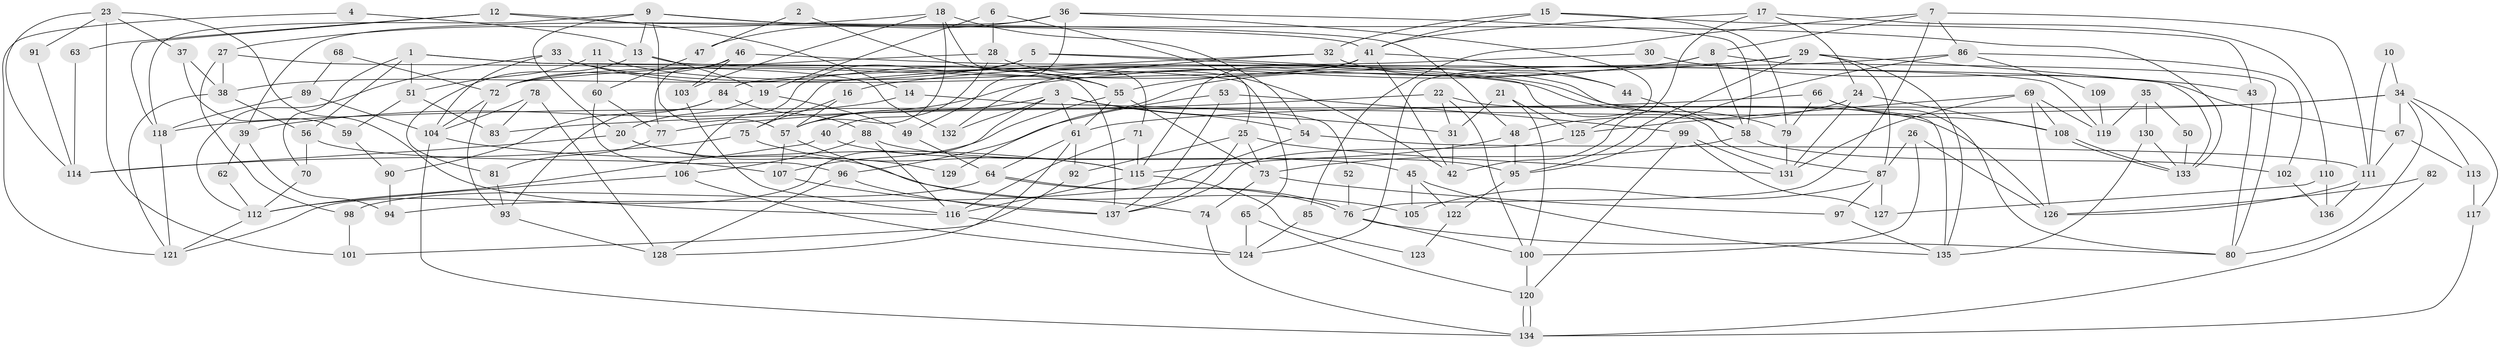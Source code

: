 // Generated by graph-tools (version 1.1) at 2025/02/03/09/25 03:02:10]
// undirected, 137 vertices, 274 edges
graph export_dot {
graph [start="1"]
  node [color=gray90,style=filled];
  1;
  2;
  3;
  4;
  5;
  6;
  7;
  8;
  9;
  10;
  11;
  12;
  13;
  14;
  15;
  16;
  17;
  18;
  19;
  20;
  21;
  22;
  23;
  24;
  25;
  26;
  27;
  28;
  29;
  30;
  31;
  32;
  33;
  34;
  35;
  36;
  37;
  38;
  39;
  40;
  41;
  42;
  43;
  44;
  45;
  46;
  47;
  48;
  49;
  50;
  51;
  52;
  53;
  54;
  55;
  56;
  57;
  58;
  59;
  60;
  61;
  62;
  63;
  64;
  65;
  66;
  67;
  68;
  69;
  70;
  71;
  72;
  73;
  74;
  75;
  76;
  77;
  78;
  79;
  80;
  81;
  82;
  83;
  84;
  85;
  86;
  87;
  88;
  89;
  90;
  91;
  92;
  93;
  94;
  95;
  96;
  97;
  98;
  99;
  100;
  101;
  102;
  103;
  104;
  105;
  106;
  107;
  108;
  109;
  110;
  111;
  112;
  113;
  114;
  115;
  116;
  117;
  118;
  119;
  120;
  121;
  122;
  123;
  124;
  125;
  126;
  127;
  128;
  129;
  130;
  131;
  132;
  133;
  134;
  135;
  136;
  137;
  1 -- 137;
  1 -- 56;
  1 -- 51;
  1 -- 65;
  1 -- 70;
  2 -- 47;
  2 -- 55;
  3 -- 132;
  3 -- 31;
  3 -- 54;
  3 -- 57;
  3 -- 61;
  3 -- 121;
  4 -- 13;
  4 -- 121;
  5 -- 58;
  5 -- 38;
  5 -- 87;
  5 -- 106;
  6 -- 28;
  6 -- 19;
  6 -- 25;
  7 -- 111;
  7 -- 76;
  7 -- 8;
  7 -- 85;
  7 -- 86;
  8 -- 80;
  8 -- 16;
  8 -- 57;
  8 -- 58;
  9 -- 48;
  9 -- 57;
  9 -- 13;
  9 -- 20;
  9 -- 118;
  9 -- 133;
  10 -- 34;
  10 -- 111;
  11 -- 135;
  11 -- 51;
  11 -- 60;
  12 -- 118;
  12 -- 41;
  12 -- 14;
  12 -- 63;
  13 -- 19;
  13 -- 81;
  13 -- 119;
  14 -- 39;
  14 -- 52;
  15 -- 41;
  15 -- 32;
  15 -- 43;
  15 -- 79;
  16 -- 57;
  16 -- 75;
  17 -- 24;
  17 -- 41;
  17 -- 42;
  17 -- 110;
  18 -- 57;
  18 -- 71;
  18 -- 27;
  18 -- 54;
  18 -- 103;
  19 -- 20;
  19 -- 49;
  20 -- 114;
  20 -- 105;
  20 -- 129;
  21 -- 31;
  21 -- 100;
  21 -- 125;
  22 -- 126;
  22 -- 77;
  22 -- 31;
  22 -- 100;
  23 -- 116;
  23 -- 101;
  23 -- 37;
  23 -- 91;
  23 -- 114;
  24 -- 108;
  24 -- 131;
  24 -- 48;
  25 -- 73;
  25 -- 92;
  25 -- 131;
  25 -- 137;
  26 -- 100;
  26 -- 126;
  26 -- 87;
  27 -- 38;
  27 -- 98;
  27 -- 132;
  28 -- 40;
  28 -- 72;
  28 -- 42;
  29 -- 133;
  29 -- 87;
  29 -- 55;
  29 -- 95;
  29 -- 124;
  29 -- 135;
  30 -- 43;
  30 -- 84;
  31 -- 42;
  32 -- 44;
  32 -- 75;
  32 -- 132;
  33 -- 112;
  33 -- 55;
  33 -- 79;
  33 -- 104;
  34 -- 117;
  34 -- 61;
  34 -- 67;
  34 -- 80;
  34 -- 83;
  34 -- 113;
  35 -- 119;
  35 -- 130;
  35 -- 50;
  36 -- 125;
  36 -- 58;
  36 -- 39;
  36 -- 47;
  36 -- 49;
  37 -- 38;
  37 -- 59;
  38 -- 121;
  38 -- 56;
  39 -- 94;
  39 -- 62;
  40 -- 45;
  40 -- 112;
  41 -- 42;
  41 -- 115;
  41 -- 44;
  41 -- 72;
  43 -- 80;
  44 -- 58;
  45 -- 105;
  45 -- 135;
  45 -- 122;
  46 -- 72;
  46 -- 103;
  46 -- 67;
  46 -- 77;
  47 -- 60;
  48 -- 95;
  48 -- 115;
  49 -- 64;
  50 -- 133;
  51 -- 83;
  51 -- 59;
  52 -- 76;
  53 -- 96;
  53 -- 99;
  53 -- 137;
  54 -- 94;
  54 -- 111;
  55 -- 107;
  55 -- 61;
  55 -- 73;
  56 -- 70;
  56 -- 107;
  57 -- 74;
  57 -- 107;
  58 -- 73;
  58 -- 102;
  59 -- 90;
  60 -- 77;
  60 -- 96;
  61 -- 64;
  61 -- 92;
  61 -- 128;
  62 -- 112;
  63 -- 114;
  64 -- 76;
  64 -- 76;
  64 -- 98;
  65 -- 120;
  65 -- 124;
  66 -- 79;
  66 -- 108;
  66 -- 80;
  66 -- 118;
  67 -- 111;
  67 -- 113;
  68 -- 89;
  68 -- 72;
  69 -- 131;
  69 -- 125;
  69 -- 108;
  69 -- 119;
  69 -- 126;
  70 -- 112;
  71 -- 116;
  71 -- 115;
  72 -- 104;
  72 -- 93;
  73 -- 74;
  73 -- 97;
  74 -- 134;
  75 -- 115;
  75 -- 114;
  76 -- 80;
  76 -- 100;
  77 -- 81;
  78 -- 128;
  78 -- 104;
  78 -- 83;
  79 -- 131;
  81 -- 93;
  82 -- 126;
  82 -- 134;
  84 -- 88;
  84 -- 93;
  84 -- 90;
  85 -- 124;
  86 -- 102;
  86 -- 95;
  86 -- 109;
  86 -- 129;
  87 -- 97;
  87 -- 105;
  87 -- 127;
  88 -- 95;
  88 -- 106;
  88 -- 116;
  89 -- 118;
  89 -- 104;
  90 -- 94;
  91 -- 114;
  92 -- 101;
  93 -- 128;
  95 -- 122;
  96 -- 137;
  96 -- 128;
  97 -- 135;
  98 -- 101;
  99 -- 131;
  99 -- 120;
  99 -- 127;
  100 -- 120;
  102 -- 136;
  103 -- 116;
  104 -- 115;
  104 -- 134;
  106 -- 124;
  106 -- 112;
  107 -- 137;
  108 -- 133;
  108 -- 133;
  109 -- 119;
  110 -- 127;
  110 -- 136;
  111 -- 126;
  111 -- 136;
  112 -- 121;
  113 -- 117;
  115 -- 116;
  115 -- 123;
  116 -- 124;
  117 -- 134;
  118 -- 121;
  120 -- 134;
  120 -- 134;
  122 -- 123;
  125 -- 137;
  130 -- 135;
  130 -- 133;
}
